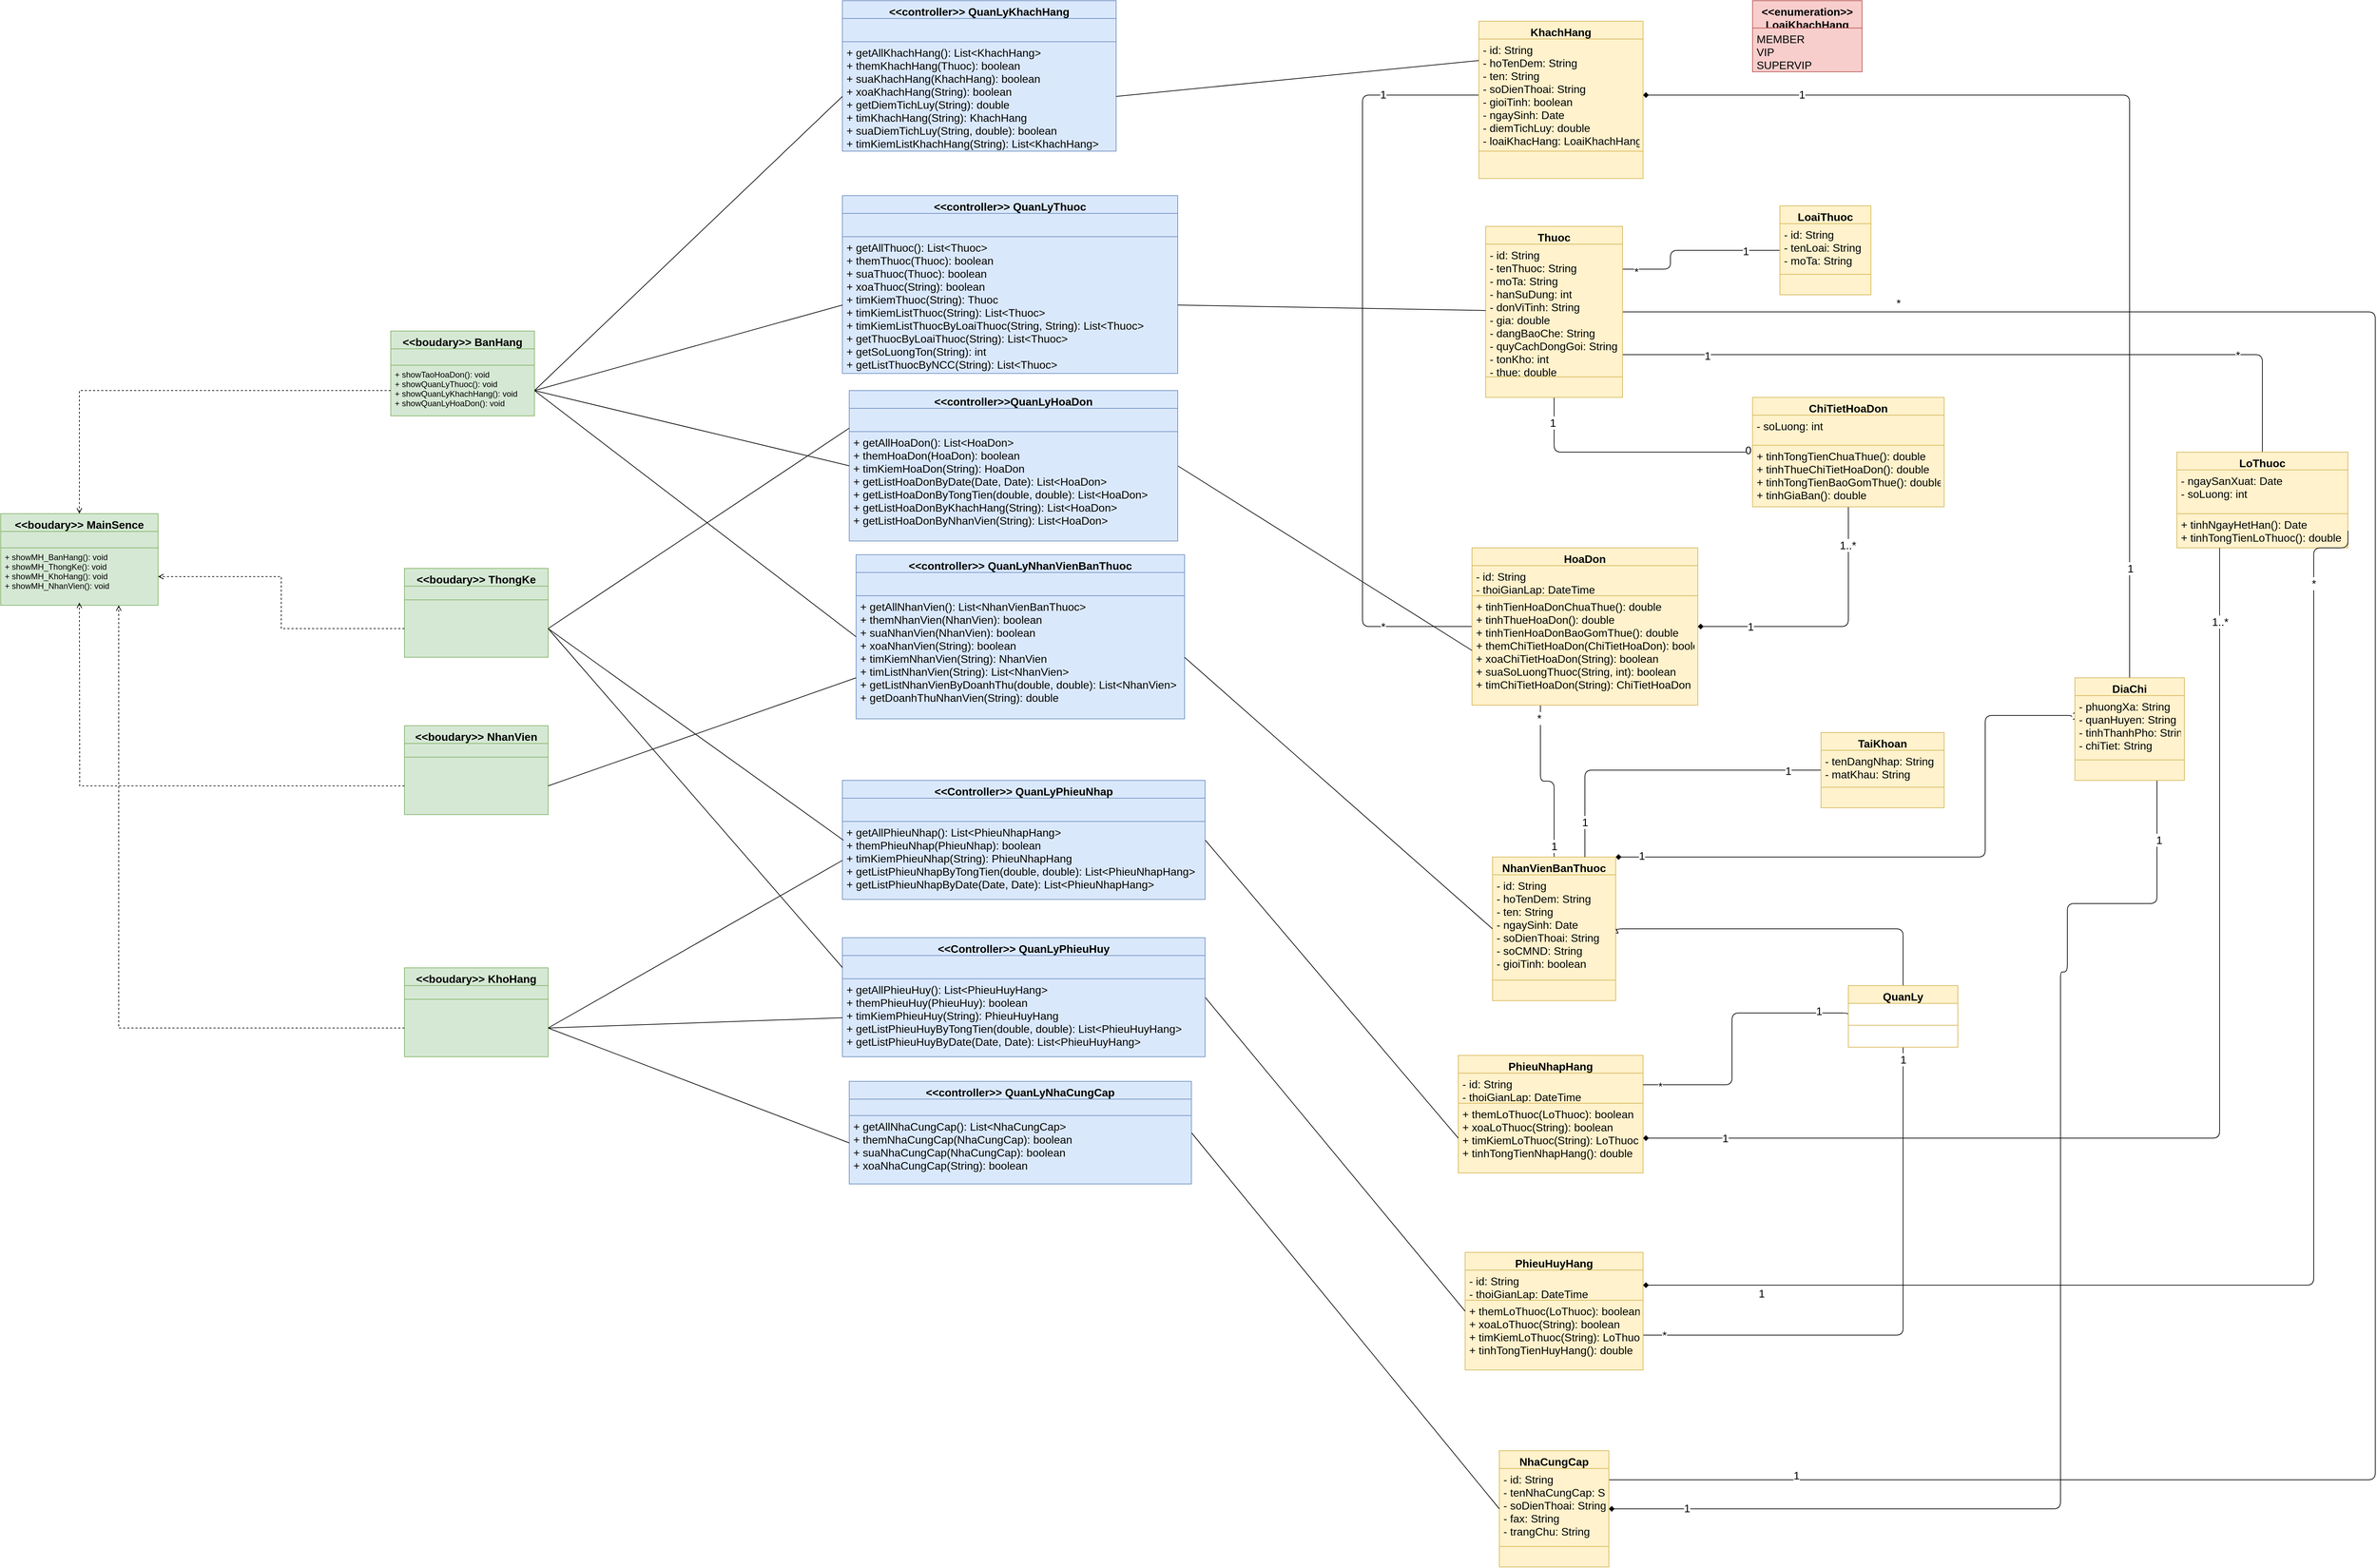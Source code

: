 <mxfile version="13.9.1" type="github">
  <diagram id="XHl6deZldhwPEHkXV4xW" name="Page-1">
    <mxGraphModel dx="7221" dy="2370" grid="1" gridSize="10" guides="1" tooltips="1" connect="1" arrows="1" fold="1" page="1" pageScale="1" pageWidth="827" pageHeight="1169" math="0" shadow="0">
      <root>
        <mxCell id="0" />
        <mxCell id="1" parent="0" />
        <mxCell id="72rOdH8bdGvCyoByHbND-1" style="edgeStyle=orthogonalEdgeStyle;rounded=1;orthogonalLoop=1;jettySize=auto;html=1;exitX=0;exitY=0.5;exitDx=0;exitDy=0;entryX=1;entryY=0.25;entryDx=0;entryDy=0;endArrow=none;endFill=0;fontSize=16;" parent="1" source="72rOdH8bdGvCyoByHbND-67" target="72rOdH8bdGvCyoByHbND-72" edge="1">
          <mxGeometry relative="1" as="geometry">
            <Array as="points">
              <mxPoint x="650" y="405" />
              <mxPoint x="650" y="433" />
            </Array>
          </mxGeometry>
        </mxCell>
        <mxCell id="72rOdH8bdGvCyoByHbND-2" value="*" style="edgeLabel;html=1;align=center;verticalAlign=middle;resizable=0;points=[];fontSize=16;" parent="72rOdH8bdGvCyoByHbND-1" vertex="1" connectable="0">
          <mxGeometry x="0.767" relative="1" as="geometry">
            <mxPoint x="-10" y="3" as="offset" />
          </mxGeometry>
        </mxCell>
        <mxCell id="72rOdH8bdGvCyoByHbND-3" value="1" style="edgeLabel;html=1;align=center;verticalAlign=middle;resizable=0;points=[];fontSize=16;" parent="72rOdH8bdGvCyoByHbND-1" vertex="1" connectable="0">
          <mxGeometry x="-0.678" y="1" relative="1" as="geometry">
            <mxPoint x="-9" as="offset" />
          </mxGeometry>
        </mxCell>
        <mxCell id="72rOdH8bdGvCyoByHbND-4" style="edgeStyle=orthogonalEdgeStyle;rounded=1;orthogonalLoop=1;jettySize=auto;html=1;entryX=1;entryY=0.5;entryDx=0;entryDy=0;endArrow=none;endFill=0;exitX=1;exitY=0.25;exitDx=0;exitDy=0;fontSize=16;" parent="1" source="72rOdH8bdGvCyoByHbND-78" target="72rOdH8bdGvCyoByHbND-72" edge="1">
          <mxGeometry relative="1" as="geometry">
            <mxPoint x="1500" y="1027" as="sourcePoint" />
            <Array as="points">
              <mxPoint x="1680" y="2202" />
              <mxPoint x="1680" y="495" />
            </Array>
          </mxGeometry>
        </mxCell>
        <mxCell id="72rOdH8bdGvCyoByHbND-5" value="*" style="edgeLabel;html=1;align=center;verticalAlign=middle;resizable=0;points=[];fontSize=16;" parent="72rOdH8bdGvCyoByHbND-4" vertex="1" connectable="0">
          <mxGeometry x="0.795" relative="1" as="geometry">
            <mxPoint y="-13.12" as="offset" />
          </mxGeometry>
        </mxCell>
        <mxCell id="72rOdH8bdGvCyoByHbND-6" value="1" style="edgeLabel;html=1;align=center;verticalAlign=middle;resizable=0;points=[];fontSize=16;" parent="72rOdH8bdGvCyoByHbND-4" vertex="1" connectable="0">
          <mxGeometry x="-0.862" relative="1" as="geometry">
            <mxPoint x="2.5" y="-7.15" as="offset" />
          </mxGeometry>
        </mxCell>
        <mxCell id="72rOdH8bdGvCyoByHbND-7" style="edgeStyle=orthogonalEdgeStyle;rounded=1;orthogonalLoop=1;jettySize=auto;html=1;exitX=0.5;exitY=0;exitDx=0;exitDy=0;endArrow=none;endFill=0;entryX=1;entryY=0.75;entryDx=0;entryDy=0;fontSize=16;" parent="1" source="72rOdH8bdGvCyoByHbND-35" target="72rOdH8bdGvCyoByHbND-72" edge="1">
          <mxGeometry relative="1" as="geometry">
            <mxPoint x="1490" y="1090" as="targetPoint" />
          </mxGeometry>
        </mxCell>
        <mxCell id="72rOdH8bdGvCyoByHbND-8" value="1" style="edgeLabel;html=1;align=center;verticalAlign=middle;resizable=0;points=[];fontSize=16;" parent="72rOdH8bdGvCyoByHbND-7" vertex="1" connectable="0">
          <mxGeometry x="0.771" y="1" relative="1" as="geometry">
            <mxPoint as="offset" />
          </mxGeometry>
        </mxCell>
        <mxCell id="72rOdH8bdGvCyoByHbND-9" value="*" style="edgeLabel;html=1;align=center;verticalAlign=middle;resizable=0;points=[];fontSize=16;" parent="72rOdH8bdGvCyoByHbND-7" vertex="1" connectable="0">
          <mxGeometry x="-0.669" relative="1" as="geometry">
            <mxPoint as="offset" />
          </mxGeometry>
        </mxCell>
        <mxCell id="72rOdH8bdGvCyoByHbND-10" style="edgeStyle=orthogonalEdgeStyle;rounded=1;orthogonalLoop=1;jettySize=auto;html=1;exitX=0.5;exitY=0;exitDx=0;exitDy=0;entryX=0.303;entryY=1;entryDx=0;entryDy=0;endArrow=none;endFill=0;fontSize=16;entryPerimeter=0;" parent="1" source="72rOdH8bdGvCyoByHbND-53" target="72rOdH8bdGvCyoByHbND-71" edge="1">
          <mxGeometry relative="1" as="geometry" />
        </mxCell>
        <mxCell id="72rOdH8bdGvCyoByHbND-11" value="1" style="edgeLabel;html=1;align=center;verticalAlign=middle;resizable=0;points=[];fontSize=16;" parent="72rOdH8bdGvCyoByHbND-10" vertex="1" connectable="0">
          <mxGeometry x="-0.869" relative="1" as="geometry">
            <mxPoint as="offset" />
          </mxGeometry>
        </mxCell>
        <mxCell id="72rOdH8bdGvCyoByHbND-12" value="*" style="edgeLabel;html=1;align=center;verticalAlign=middle;resizable=0;points=[];fontSize=16;" parent="72rOdH8bdGvCyoByHbND-10" vertex="1" connectable="0">
          <mxGeometry x="0.841" y="2" relative="1" as="geometry">
            <mxPoint as="offset" />
          </mxGeometry>
        </mxCell>
        <mxCell id="72rOdH8bdGvCyoByHbND-13" style="edgeStyle=orthogonalEdgeStyle;rounded=1;orthogonalLoop=1;jettySize=auto;html=1;exitX=1;exitY=0;exitDx=0;exitDy=0;entryX=0;entryY=0.5;entryDx=0;entryDy=0;endArrow=none;endFill=0;startArrow=diamond;startFill=1;fontSize=16;" parent="1" source="72rOdH8bdGvCyoByHbND-53" target="72rOdH8bdGvCyoByHbND-81" edge="1">
          <mxGeometry relative="1" as="geometry">
            <Array as="points">
              <mxPoint x="1110" y="1292" />
              <mxPoint x="1110" y="1085" />
            </Array>
          </mxGeometry>
        </mxCell>
        <mxCell id="72rOdH8bdGvCyoByHbND-14" value="1" style="edgeLabel;html=1;align=center;verticalAlign=middle;resizable=0;points=[];fontSize=16;" parent="72rOdH8bdGvCyoByHbND-13" vertex="1" connectable="0">
          <mxGeometry x="-0.917" y="2" relative="1" as="geometry">
            <mxPoint as="offset" />
          </mxGeometry>
        </mxCell>
        <mxCell id="72rOdH8bdGvCyoByHbND-15" value="1" style="edgeLabel;html=1;align=center;verticalAlign=middle;resizable=0;points=[];fontSize=16;" parent="72rOdH8bdGvCyoByHbND-13" vertex="1" connectable="0">
          <mxGeometry x="0.954" relative="1" as="geometry">
            <mxPoint as="offset" />
          </mxGeometry>
        </mxCell>
        <mxCell id="72rOdH8bdGvCyoByHbND-16" style="edgeStyle=orthogonalEdgeStyle;rounded=1;orthogonalLoop=1;jettySize=auto;html=1;exitX=1;exitY=0.5;exitDx=0;exitDy=0;entryX=0.5;entryY=0;entryDx=0;entryDy=0;startArrow=block;startFill=0;endArrow=none;endFill=0;fontSize=16;" parent="1" source="72rOdH8bdGvCyoByHbND-54" target="72rOdH8bdGvCyoByHbND-65" edge="1">
          <mxGeometry relative="1" as="geometry">
            <Array as="points">
              <mxPoint x="570" y="1397" />
              <mxPoint x="990" y="1397" />
            </Array>
          </mxGeometry>
        </mxCell>
        <mxCell id="72rOdH8bdGvCyoByHbND-17" style="edgeStyle=orthogonalEdgeStyle;rounded=1;orthogonalLoop=1;jettySize=auto;html=1;exitX=0;exitY=0.5;exitDx=0;exitDy=0;endArrow=none;endFill=0;fontSize=16;" parent="1" source="72rOdH8bdGvCyoByHbND-33" target="72rOdH8bdGvCyoByHbND-69" edge="1">
          <mxGeometry relative="1" as="geometry">
            <Array as="points">
              <mxPoint x="200" y="178" />
              <mxPoint x="200" y="955" />
            </Array>
          </mxGeometry>
        </mxCell>
        <mxCell id="72rOdH8bdGvCyoByHbND-18" value="1" style="edgeLabel;html=1;align=center;verticalAlign=middle;resizable=0;points=[];fontSize=16;" parent="72rOdH8bdGvCyoByHbND-17" vertex="1" connectable="0">
          <mxGeometry x="-0.747" y="-1" relative="1" as="geometry">
            <mxPoint as="offset" />
          </mxGeometry>
        </mxCell>
        <mxCell id="72rOdH8bdGvCyoByHbND-19" value="*" style="edgeLabel;html=1;align=center;verticalAlign=middle;resizable=0;points=[];fontSize=16;" parent="72rOdH8bdGvCyoByHbND-17" vertex="1" connectable="0">
          <mxGeometry x="0.765" relative="1" as="geometry">
            <mxPoint as="offset" />
          </mxGeometry>
        </mxCell>
        <mxCell id="72rOdH8bdGvCyoByHbND-20" style="edgeStyle=orthogonalEdgeStyle;rounded=1;orthogonalLoop=1;jettySize=auto;html=1;exitX=0.5;exitY=0;exitDx=0;exitDy=0;entryX=1;entryY=0.5;entryDx=0;entryDy=0;endArrow=diamond;endFill=1;startArrow=none;startFill=0;fontSize=16;" parent="1" source="72rOdH8bdGvCyoByHbND-81" target="72rOdH8bdGvCyoByHbND-33" edge="1">
          <mxGeometry relative="1" as="geometry">
            <Array as="points">
              <mxPoint x="1321" y="178" />
            </Array>
          </mxGeometry>
        </mxCell>
        <mxCell id="72rOdH8bdGvCyoByHbND-21" value="1" style="edgeLabel;html=1;align=center;verticalAlign=middle;resizable=0;points=[];fontSize=16;" parent="72rOdH8bdGvCyoByHbND-20" vertex="1" connectable="0">
          <mxGeometry x="0.703" y="-1" relative="1" as="geometry">
            <mxPoint as="offset" />
          </mxGeometry>
        </mxCell>
        <mxCell id="72rOdH8bdGvCyoByHbND-22" value="1" style="edgeLabel;html=1;align=center;verticalAlign=middle;resizable=0;points=[];fontSize=16;" parent="72rOdH8bdGvCyoByHbND-20" vertex="1" connectable="0">
          <mxGeometry x="-0.795" y="-1" relative="1" as="geometry">
            <mxPoint as="offset" />
          </mxGeometry>
        </mxCell>
        <mxCell id="72rOdH8bdGvCyoByHbND-23" style="edgeStyle=orthogonalEdgeStyle;rounded=1;orthogonalLoop=1;jettySize=auto;html=1;exitX=0.5;exitY=1;exitDx=0;exitDy=0;endArrow=diamond;endFill=1;fontSize=16;entryX=1;entryY=0.5;entryDx=0;entryDy=0;" parent="1" source="72rOdH8bdGvCyoByHbND-75" target="72rOdH8bdGvCyoByHbND-69" edge="1">
          <mxGeometry relative="1" as="geometry">
            <Array as="points">
              <mxPoint x="910" y="955" />
            </Array>
          </mxGeometry>
        </mxCell>
        <mxCell id="72rOdH8bdGvCyoByHbND-24" value="1" style="edgeLabel;html=1;align=center;verticalAlign=middle;resizable=0;points=[];fontSize=16;" parent="72rOdH8bdGvCyoByHbND-23" vertex="1" connectable="0">
          <mxGeometry x="0.61" relative="1" as="geometry">
            <mxPoint as="offset" />
          </mxGeometry>
        </mxCell>
        <mxCell id="72rOdH8bdGvCyoByHbND-25" value="1..*" style="edgeLabel;html=1;align=center;verticalAlign=middle;resizable=0;points=[];fontSize=16;" parent="72rOdH8bdGvCyoByHbND-23" vertex="1" connectable="0">
          <mxGeometry x="-0.718" y="-1" relative="1" as="geometry">
            <mxPoint as="offset" />
          </mxGeometry>
        </mxCell>
        <mxCell id="72rOdH8bdGvCyoByHbND-26" style="edgeStyle=orthogonalEdgeStyle;rounded=1;orthogonalLoop=1;jettySize=auto;html=1;exitX=0;exitY=0.25;exitDx=0;exitDy=0;entryX=0.5;entryY=1;entryDx=0;entryDy=0;endArrow=none;endFill=0;fontSize=16;" parent="1" source="72rOdH8bdGvCyoByHbND-75" target="72rOdH8bdGvCyoByHbND-74" edge="1">
          <mxGeometry relative="1" as="geometry">
            <Array as="points">
              <mxPoint x="480" y="700" />
            </Array>
          </mxGeometry>
        </mxCell>
        <mxCell id="72rOdH8bdGvCyoByHbND-27" value="0..*" style="edgeLabel;html=1;align=center;verticalAlign=middle;resizable=0;points=[];fontSize=16;" parent="72rOdH8bdGvCyoByHbND-26" vertex="1" connectable="0">
          <mxGeometry x="-0.821" y="1" relative="1" as="geometry">
            <mxPoint as="offset" />
          </mxGeometry>
        </mxCell>
        <mxCell id="72rOdH8bdGvCyoByHbND-28" value="1" style="edgeLabel;html=1;align=center;verticalAlign=middle;resizable=0;points=[];fontSize=16;" parent="72rOdH8bdGvCyoByHbND-26" vertex="1" connectable="0">
          <mxGeometry x="0.821" y="2" relative="1" as="geometry">
            <mxPoint as="offset" />
          </mxGeometry>
        </mxCell>
        <mxCell id="72rOdH8bdGvCyoByHbND-29" style="edgeStyle=orthogonalEdgeStyle;rounded=1;orthogonalLoop=1;jettySize=auto;html=1;exitX=0.75;exitY=1;exitDx=0;exitDy=0;entryX=1;entryY=0.5;entryDx=0;entryDy=0;endArrow=diamond;endFill=1;startArrow=none;startFill=0;fontSize=16;" parent="1" source="72rOdH8bdGvCyoByHbND-83" target="72rOdH8bdGvCyoByHbND-78" edge="1">
          <mxGeometry relative="1" as="geometry">
            <Array as="points">
              <mxPoint x="1361" y="1360" />
              <mxPoint x="1230" y="1360" />
              <mxPoint x="1230" y="1460" />
              <mxPoint x="1220" y="1460" />
              <mxPoint x="1220" y="2245" />
            </Array>
          </mxGeometry>
        </mxCell>
        <mxCell id="72rOdH8bdGvCyoByHbND-30" value="1" style="edgeLabel;html=1;align=center;verticalAlign=middle;resizable=0;points=[];fontSize=16;" parent="72rOdH8bdGvCyoByHbND-29" vertex="1" connectable="0">
          <mxGeometry x="-0.907" y="3" relative="1" as="geometry">
            <mxPoint as="offset" />
          </mxGeometry>
        </mxCell>
        <mxCell id="72rOdH8bdGvCyoByHbND-31" value="1" style="edgeLabel;html=1;align=center;verticalAlign=middle;resizable=0;points=[];fontSize=16;" parent="72rOdH8bdGvCyoByHbND-29" vertex="1" connectable="0">
          <mxGeometry x="0.878" y="-1" relative="1" as="geometry">
            <mxPoint as="offset" />
          </mxGeometry>
        </mxCell>
        <mxCell id="72rOdH8bdGvCyoByHbND-32" value="KhachHang" style="swimlane;fontStyle=1;align=center;verticalAlign=top;childLayout=stackLayout;horizontal=1;startSize=26;horizontalStack=0;resizeParent=1;resizeParentMax=0;resizeLast=0;collapsible=1;marginBottom=0;fillColor=#fff2cc;strokeColor=#d6b656;fontSize=16;" parent="1" vertex="1">
          <mxGeometry x="370" y="70" width="240" height="230" as="geometry" />
        </mxCell>
        <mxCell id="72rOdH8bdGvCyoByHbND-33" value="- id: String&#xa;- hoTenDem: String&#xa;- ten: String&#xa;- soDienThoai: String&#xa;- gioiTinh: boolean&#xa;- ngaySinh: Date&#xa;- diemTichLuy: double&#xa;- loaiKhacHang: LoaiKhachHang" style="text;strokeColor=#d6b656;fillColor=#fff2cc;align=left;verticalAlign=top;spacingLeft=4;spacingRight=4;overflow=hidden;rotatable=0;points=[[0,0.5],[1,0.5]];portConstraint=eastwest;fontSize=16;" parent="72rOdH8bdGvCyoByHbND-32" vertex="1">
          <mxGeometry y="26" width="240" height="164" as="geometry" />
        </mxCell>
        <mxCell id="72rOdH8bdGvCyoByHbND-34" value="" style="rounded=0;whiteSpace=wrap;html=1;fillColor=#fff2cc;strokeColor=#d6b656;fontSize=16;" parent="72rOdH8bdGvCyoByHbND-32" vertex="1">
          <mxGeometry y="190" width="240" height="40" as="geometry" />
        </mxCell>
        <mxCell id="72rOdH8bdGvCyoByHbND-35" value="LoThuoc" style="swimlane;fontStyle=1;align=center;verticalAlign=top;childLayout=stackLayout;horizontal=1;startSize=26;horizontalStack=0;resizeParent=1;resizeParentMax=0;resizeLast=0;collapsible=1;marginBottom=0;fillColor=#fff2cc;strokeColor=#d6b656;fontSize=16;" parent="1" vertex="1">
          <mxGeometry x="1390" y="700" width="250" height="140" as="geometry" />
        </mxCell>
        <mxCell id="72rOdH8bdGvCyoByHbND-36" value="- ngaySanXuat: Date&#xa;- soLuong: int" style="text;strokeColor=#d6b656;fillColor=#fff2cc;align=left;verticalAlign=top;spacingLeft=4;spacingRight=4;overflow=hidden;rotatable=0;points=[[0,0.5],[1,0.5]];portConstraint=eastwest;fontSize=16;" parent="72rOdH8bdGvCyoByHbND-35" vertex="1">
          <mxGeometry y="26" width="250" height="64" as="geometry" />
        </mxCell>
        <mxCell id="72rOdH8bdGvCyoByHbND-37" value="+ tinhNgayHetHan(): Date&#xa;+ tinhTongTienLoThuoc(): double" style="text;strokeColor=#d6b656;fillColor=#fff2cc;align=left;verticalAlign=top;spacingLeft=4;spacingRight=4;overflow=hidden;rotatable=0;points=[[0,0.5],[1,0.5]];portConstraint=eastwest;fontSize=16;" parent="72rOdH8bdGvCyoByHbND-35" vertex="1">
          <mxGeometry y="90" width="250" height="50" as="geometry" />
        </mxCell>
        <mxCell id="72rOdH8bdGvCyoByHbND-38" style="edgeStyle=orthogonalEdgeStyle;rounded=1;orthogonalLoop=1;jettySize=auto;html=1;exitX=1;exitY=0.5;exitDx=0;exitDy=0;entryX=0.25;entryY=1;entryDx=0;entryDy=0;startArrow=diamond;startFill=1;endArrow=none;endFill=0;fontSize=16;" parent="1" source="72rOdH8bdGvCyoByHbND-43" target="72rOdH8bdGvCyoByHbND-35" edge="1">
          <mxGeometry relative="1" as="geometry">
            <Array as="points">
              <mxPoint x="1453" y="1703" />
            </Array>
          </mxGeometry>
        </mxCell>
        <mxCell id="72rOdH8bdGvCyoByHbND-39" value="1" style="edgeLabel;html=1;align=center;verticalAlign=middle;resizable=0;points=[];fontSize=16;" parent="72rOdH8bdGvCyoByHbND-38" vertex="1" connectable="0">
          <mxGeometry x="-0.86" relative="1" as="geometry">
            <mxPoint as="offset" />
          </mxGeometry>
        </mxCell>
        <mxCell id="72rOdH8bdGvCyoByHbND-40" value="1..*" style="edgeLabel;html=1;align=center;verticalAlign=middle;resizable=0;points=[];fontSize=16;" parent="72rOdH8bdGvCyoByHbND-38" vertex="1" connectable="0">
          <mxGeometry x="0.874" relative="1" as="geometry">
            <mxPoint as="offset" />
          </mxGeometry>
        </mxCell>
        <mxCell id="72rOdH8bdGvCyoByHbND-41" value="PhieuNhapHang" style="swimlane;fontStyle=1;align=center;verticalAlign=top;childLayout=stackLayout;horizontal=1;startSize=26;horizontalStack=0;resizeParent=1;resizeParentMax=0;resizeLast=0;collapsible=1;marginBottom=0;fillColor=#fff2cc;strokeColor=#d6b656;fontSize=16;" parent="1" vertex="1">
          <mxGeometry x="340" y="1582" width="270" height="172" as="geometry" />
        </mxCell>
        <mxCell id="72rOdH8bdGvCyoByHbND-42" value="- id: String&#xa;- thoiGianLap: DateTime " style="text;strokeColor=#d6b656;fillColor=#fff2cc;align=left;verticalAlign=top;spacingLeft=4;spacingRight=4;overflow=hidden;rotatable=0;points=[[0,0.5],[1,0.5]];portConstraint=eastwest;fontSize=16;" parent="72rOdH8bdGvCyoByHbND-41" vertex="1">
          <mxGeometry y="26" width="270" height="44" as="geometry" />
        </mxCell>
        <mxCell id="72rOdH8bdGvCyoByHbND-43" value="+ themLoThuoc(LoThuoc): boolean&#xa;+ xoaLoThuoc(String): boolean&#xa;+ timKiemLoThuoc(String): LoThuoc&#xa;+ tinhTongTienNhapHang(): double" style="text;strokeColor=#d6b656;fillColor=#fff2cc;align=left;verticalAlign=top;spacingLeft=4;spacingRight=4;overflow=hidden;rotatable=0;points=[[0,0.5],[1,0.5]];portConstraint=eastwest;fontSize=16;" parent="72rOdH8bdGvCyoByHbND-41" vertex="1">
          <mxGeometry y="70" width="270" height="102" as="geometry" />
        </mxCell>
        <mxCell id="72rOdH8bdGvCyoByHbND-44" style="edgeStyle=orthogonalEdgeStyle;rounded=1;orthogonalLoop=1;jettySize=auto;html=1;exitX=1;exitY=0.25;exitDx=0;exitDy=0;entryX=0;entryY=0.5;entryDx=0;entryDy=0;startArrow=none;startFill=0;endArrow=none;endFill=0;fontSize=16;" parent="1" source="72rOdH8bdGvCyoByHbND-41" target="72rOdH8bdGvCyoByHbND-65" edge="1">
          <mxGeometry relative="1" as="geometry">
            <Array as="points">
              <mxPoint x="740" y="1625" />
              <mxPoint x="740" y="1520" />
              <mxPoint x="910" y="1520" />
            </Array>
          </mxGeometry>
        </mxCell>
        <mxCell id="72rOdH8bdGvCyoByHbND-45" value="1" style="edgeLabel;html=1;align=center;verticalAlign=middle;resizable=0;points=[];fontSize=16;" parent="72rOdH8bdGvCyoByHbND-44" vertex="1" connectable="0">
          <mxGeometry x="0.766" y="3" relative="1" as="geometry">
            <mxPoint as="offset" />
          </mxGeometry>
        </mxCell>
        <mxCell id="72rOdH8bdGvCyoByHbND-46" value="*" style="edgeLabel;html=1;align=center;verticalAlign=middle;resizable=0;points=[];fontSize=16;" parent="72rOdH8bdGvCyoByHbND-44" vertex="1" connectable="0">
          <mxGeometry x="-0.881" y="-2" relative="1" as="geometry">
            <mxPoint as="offset" />
          </mxGeometry>
        </mxCell>
        <mxCell id="72rOdH8bdGvCyoByHbND-47" style="edgeStyle=orthogonalEdgeStyle;rounded=1;orthogonalLoop=1;jettySize=auto;html=1;exitX=1;exitY=0.5;exitDx=0;exitDy=0;entryX=1;entryY=0.5;entryDx=0;entryDy=0;startArrow=diamond;startFill=1;endArrow=none;endFill=0;fontSize=16;" parent="1" source="72rOdH8bdGvCyoByHbND-57" target="72rOdH8bdGvCyoByHbND-37" edge="1">
          <mxGeometry relative="1" as="geometry">
            <Array as="points">
              <mxPoint x="1590" y="1918" />
              <mxPoint x="1590" y="840" />
              <mxPoint x="1640" y="840" />
            </Array>
          </mxGeometry>
        </mxCell>
        <mxCell id="72rOdH8bdGvCyoByHbND-48" value="1" style="edgeLabel;html=1;align=center;verticalAlign=middle;resizable=0;points=[];fontSize=16;" parent="72rOdH8bdGvCyoByHbND-47" vertex="1" connectable="0">
          <mxGeometry x="-0.838" y="-12" relative="1" as="geometry">
            <mxPoint as="offset" />
          </mxGeometry>
        </mxCell>
        <mxCell id="72rOdH8bdGvCyoByHbND-49" value="*" style="edgeLabel;html=1;align=center;verticalAlign=middle;resizable=0;points=[];fontSize=16;" parent="72rOdH8bdGvCyoByHbND-47" vertex="1" connectable="0">
          <mxGeometry x="0.881" relative="1" as="geometry">
            <mxPoint as="offset" />
          </mxGeometry>
        </mxCell>
        <mxCell id="72rOdH8bdGvCyoByHbND-50" style="edgeStyle=orthogonalEdgeStyle;rounded=1;orthogonalLoop=1;jettySize=auto;html=1;exitX=1;exitY=0.5;exitDx=0;exitDy=0;entryX=0.5;entryY=1;entryDx=0;entryDy=0;startArrow=none;startFill=0;endArrow=none;endFill=0;fontSize=16;" parent="1" source="72rOdH8bdGvCyoByHbND-58" target="72rOdH8bdGvCyoByHbND-65" edge="1">
          <mxGeometry relative="1" as="geometry">
            <Array as="points">
              <mxPoint x="990" y="1991" />
            </Array>
          </mxGeometry>
        </mxCell>
        <mxCell id="72rOdH8bdGvCyoByHbND-51" value="*" style="edgeLabel;html=1;align=center;verticalAlign=middle;resizable=0;points=[];fontSize=16;" parent="72rOdH8bdGvCyoByHbND-50" vertex="1" connectable="0">
          <mxGeometry x="-0.924" relative="1" as="geometry">
            <mxPoint as="offset" />
          </mxGeometry>
        </mxCell>
        <mxCell id="72rOdH8bdGvCyoByHbND-52" value="1" style="edgeLabel;html=1;align=center;verticalAlign=middle;resizable=0;points=[];fontSize=16;" parent="72rOdH8bdGvCyoByHbND-50" vertex="1" connectable="0">
          <mxGeometry x="0.956" relative="1" as="geometry">
            <mxPoint as="offset" />
          </mxGeometry>
        </mxCell>
        <mxCell id="72rOdH8bdGvCyoByHbND-53" value="NhanVienBanThuoc" style="swimlane;fontStyle=1;align=center;verticalAlign=top;childLayout=stackLayout;horizontal=1;startSize=26;horizontalStack=0;resizeParent=1;resizeParentMax=0;resizeLast=0;collapsible=1;marginBottom=0;fillColor=#fff2cc;strokeColor=#d6b656;fontSize=16;" parent="1" vertex="1">
          <mxGeometry x="390" y="1292" width="180" height="210" as="geometry" />
        </mxCell>
        <mxCell id="72rOdH8bdGvCyoByHbND-54" value="- id: String&#xa;- hoTenDem: String&#xa;- ten: String&#xa;- ngaySinh: Date&#xa;- soDienThoai: String&#xa;- soCMND: String&#xa;- gioiTinh: boolean" style="text;strokeColor=#d6b656;fillColor=#fff2cc;align=left;verticalAlign=top;spacingLeft=4;spacingRight=4;overflow=hidden;rotatable=0;points=[[0,0.5],[1,0.5]];portConstraint=eastwest;fontSize=16;" parent="72rOdH8bdGvCyoByHbND-53" vertex="1">
          <mxGeometry y="26" width="180" height="154" as="geometry" />
        </mxCell>
        <mxCell id="72rOdH8bdGvCyoByHbND-55" value="" style="rounded=0;whiteSpace=wrap;html=1;fillColor=#fff2cc;strokeColor=#d6b656;fontSize=16;" parent="72rOdH8bdGvCyoByHbND-53" vertex="1">
          <mxGeometry y="180" width="180" height="30" as="geometry" />
        </mxCell>
        <mxCell id="72rOdH8bdGvCyoByHbND-56" value="PhieuHuyHang" style="swimlane;fontStyle=1;align=center;verticalAlign=top;childLayout=stackLayout;horizontal=1;startSize=26;horizontalStack=0;resizeParent=1;resizeParentMax=0;resizeLast=0;collapsible=1;marginBottom=0;fillColor=#fff2cc;strokeColor=#d6b656;fontSize=16;" parent="1" vertex="1">
          <mxGeometry x="350" y="1870" width="260" height="172" as="geometry" />
        </mxCell>
        <mxCell id="72rOdH8bdGvCyoByHbND-57" value="- id: String&#xa;- thoiGianLap: DateTime " style="text;strokeColor=#d6b656;fillColor=#fff2cc;align=left;verticalAlign=top;spacingLeft=4;spacingRight=4;overflow=hidden;rotatable=0;points=[[0,0.5],[1,0.5]];portConstraint=eastwest;fontSize=16;" parent="72rOdH8bdGvCyoByHbND-56" vertex="1">
          <mxGeometry y="26" width="260" height="44" as="geometry" />
        </mxCell>
        <mxCell id="72rOdH8bdGvCyoByHbND-58" value="+ themLoThuoc(LoThuoc): boolean&#xa;+ xoaLoThuoc(String): boolean&#xa;+ timKiemLoThuoc(String): LoThuoc&#xa;+ tinhTongTienHuyHang(): double" style="text;strokeColor=#d6b656;fillColor=#fff2cc;align=left;verticalAlign=top;spacingLeft=4;spacingRight=4;overflow=hidden;rotatable=0;points=[[0,0.5],[1,0.5]];portConstraint=eastwest;fontSize=16;" parent="72rOdH8bdGvCyoByHbND-56" vertex="1">
          <mxGeometry y="70" width="260" height="102" as="geometry" />
        </mxCell>
        <mxCell id="72rOdH8bdGvCyoByHbND-59" style="edgeStyle=orthogonalEdgeStyle;rounded=1;orthogonalLoop=1;jettySize=auto;html=1;exitX=0;exitY=0.5;exitDx=0;exitDy=0;entryX=0.75;entryY=0;entryDx=0;entryDy=0;endArrow=none;endFill=0;fontSize=16;" parent="1" source="72rOdH8bdGvCyoByHbND-62" target="72rOdH8bdGvCyoByHbND-53" edge="1">
          <mxGeometry relative="1" as="geometry">
            <Array as="points">
              <mxPoint x="525" y="1165" />
            </Array>
          </mxGeometry>
        </mxCell>
        <mxCell id="72rOdH8bdGvCyoByHbND-60" value="1" style="edgeLabel;html=1;align=center;verticalAlign=middle;resizable=0;points=[];fontSize=16;" parent="72rOdH8bdGvCyoByHbND-59" vertex="1" connectable="0">
          <mxGeometry x="-0.797" y="1" relative="1" as="geometry">
            <mxPoint as="offset" />
          </mxGeometry>
        </mxCell>
        <mxCell id="72rOdH8bdGvCyoByHbND-61" value="1" style="edgeLabel;html=1;align=center;verticalAlign=middle;resizable=0;points=[];fontSize=16;" parent="72rOdH8bdGvCyoByHbND-59" vertex="1" connectable="0">
          <mxGeometry x="0.782" relative="1" as="geometry">
            <mxPoint as="offset" />
          </mxGeometry>
        </mxCell>
        <mxCell id="72rOdH8bdGvCyoByHbND-62" value="TaiKhoan" style="swimlane;fontStyle=1;align=center;verticalAlign=top;childLayout=stackLayout;horizontal=1;startSize=26;horizontalStack=0;resizeParent=1;resizeParentMax=0;resizeLast=0;collapsible=1;marginBottom=0;fillColor=#fff2cc;strokeColor=#d6b656;fontSize=16;" parent="1" vertex="1">
          <mxGeometry x="870" y="1110" width="180" height="110" as="geometry" />
        </mxCell>
        <mxCell id="72rOdH8bdGvCyoByHbND-63" value="- tenDangNhap: String&#xa;- matKhau: String" style="text;strokeColor=#d6b656;fillColor=#fff2cc;align=left;verticalAlign=top;spacingLeft=4;spacingRight=4;overflow=hidden;rotatable=0;points=[[0,0.5],[1,0.5]];portConstraint=eastwest;fontSize=16;" parent="72rOdH8bdGvCyoByHbND-62" vertex="1">
          <mxGeometry y="26" width="180" height="54" as="geometry" />
        </mxCell>
        <mxCell id="72rOdH8bdGvCyoByHbND-64" value="" style="rounded=0;whiteSpace=wrap;html=1;fillColor=#fff2cc;strokeColor=#d6b656;fontSize=16;" parent="72rOdH8bdGvCyoByHbND-62" vertex="1">
          <mxGeometry y="80" width="180" height="30" as="geometry" />
        </mxCell>
        <mxCell id="72rOdH8bdGvCyoByHbND-65" value="QuanLy" style="swimlane;fontStyle=1;align=center;verticalAlign=top;childLayout=stackLayout;horizontal=1;startSize=26;horizontalStack=0;resizeParent=1;resizeParentMax=0;resizeLast=0;collapsible=1;marginBottom=0;fillColor=#fff2cc;strokeColor=#d6b656;fontSize=16;" parent="1" vertex="1">
          <mxGeometry x="910" y="1480" width="160" height="90" as="geometry" />
        </mxCell>
        <mxCell id="72rOdH8bdGvCyoByHbND-66" value="" style="line;strokeWidth=1;fillColor=#fff2cc;align=left;verticalAlign=middle;spacingTop=-1;spacingLeft=3;spacingRight=3;rotatable=0;labelPosition=right;points=[];portConstraint=eastwest;strokeColor=#d6b656;fontSize=16;" parent="72rOdH8bdGvCyoByHbND-65" vertex="1">
          <mxGeometry y="26" width="160" height="64" as="geometry" />
        </mxCell>
        <mxCell id="72rOdH8bdGvCyoByHbND-67" value="LoaiThuoc" style="swimlane;fontStyle=1;align=center;verticalAlign=top;childLayout=stackLayout;horizontal=1;startSize=26;horizontalStack=0;resizeParent=1;resizeParentMax=0;resizeLast=0;collapsible=1;marginBottom=0;fillColor=#fff2cc;strokeColor=#d6b656;fontSize=16;" parent="1" vertex="1">
          <mxGeometry x="810" y="340" width="133" height="130" as="geometry" />
        </mxCell>
        <mxCell id="72rOdH8bdGvCyoByHbND-68" value="- id: String&#xa;- tenLoai: String&#xa;- moTa: String" style="text;strokeColor=#d6b656;fillColor=#fff2cc;align=left;verticalAlign=top;spacingLeft=4;spacingRight=4;overflow=hidden;rotatable=0;points=[[0,0.5],[1,0.5]];portConstraint=eastwest;fontSize=16;" parent="72rOdH8bdGvCyoByHbND-67" vertex="1">
          <mxGeometry y="26" width="133" height="74" as="geometry" />
        </mxCell>
        <mxCell id="72rOdH8bdGvCyoByHbND-106" value="" style="rounded=0;whiteSpace=wrap;html=1;fillColor=#fff2cc;strokeColor=#d6b656;fontSize=16;" parent="72rOdH8bdGvCyoByHbND-67" vertex="1">
          <mxGeometry y="100" width="133" height="30" as="geometry" />
        </mxCell>
        <mxCell id="72rOdH8bdGvCyoByHbND-69" value="HoaDon" style="swimlane;fontStyle=1;align=center;verticalAlign=top;childLayout=stackLayout;horizontal=1;startSize=26;horizontalStack=0;resizeParent=1;resizeParentMax=0;resizeLast=0;collapsible=1;marginBottom=0;fillColor=#fff2cc;strokeColor=#d6b656;fontSize=16;" parent="1" vertex="1">
          <mxGeometry x="360" y="840" width="330" height="230" as="geometry" />
        </mxCell>
        <mxCell id="72rOdH8bdGvCyoByHbND-70" value="- id: String&#xa;- thoiGianLap: DateTime" style="text;strokeColor=#d6b656;fillColor=#fff2cc;align=left;verticalAlign=top;spacingLeft=4;spacingRight=4;overflow=hidden;rotatable=0;points=[[0,0.5],[1,0.5]];portConstraint=eastwest;fontSize=16;" parent="72rOdH8bdGvCyoByHbND-69" vertex="1">
          <mxGeometry y="26" width="330" height="44" as="geometry" />
        </mxCell>
        <mxCell id="72rOdH8bdGvCyoByHbND-71" value="+ tinhTienHoaDonChuaThue(): double&#xa;+ tinhThueHoaDon(): double&#xa;+ tinhTienHoaDonBaoGomThue(): double&#xa;+ themChiTietHoaDon(ChiTietHoaDon): boolean&#xa;+ xoaChiTietHoaDon(String): boolean&#xa;+ suaSoLuongThuoc(String, int): boolean&#xa;+ timChiTietHoaDon(String): ChiTietHoaDon" style="text;strokeColor=#d6b656;fillColor=#fff2cc;align=left;verticalAlign=top;spacingLeft=4;spacingRight=4;overflow=hidden;rotatable=0;points=[[0,0.5],[1,0.5]];portConstraint=eastwest;fontSize=16;" parent="72rOdH8bdGvCyoByHbND-69" vertex="1">
          <mxGeometry y="70" width="330" height="160" as="geometry" />
        </mxCell>
        <mxCell id="72rOdH8bdGvCyoByHbND-72" value="Thuoc" style="swimlane;fontStyle=1;align=center;verticalAlign=top;childLayout=stackLayout;horizontal=1;startSize=26;horizontalStack=0;resizeParent=1;resizeParentMax=0;resizeLast=0;collapsible=1;marginBottom=0;fillColor=#fff2cc;strokeColor=#d6b656;fontSize=16;" parent="1" vertex="1">
          <mxGeometry x="380" y="370" width="200" height="250" as="geometry" />
        </mxCell>
        <mxCell id="72rOdH8bdGvCyoByHbND-73" value="- id: String&#xa;- tenThuoc: String&#xa;- moTa: String&#xa;- hanSuDung: int&#xa;- donViTinh: String&#xa;- gia: double&#xa;- dangBaoChe: String&#xa;- quyCachDongGoi: String&#xa;- tonKho: int&#xa;- thue: double" style="text;strokeColor=#d6b656;fillColor=#fff2cc;align=left;verticalAlign=top;spacingLeft=4;spacingRight=4;overflow=hidden;rotatable=0;points=[[0,0.5],[1,0.5]];portConstraint=eastwest;fontSize=16;" parent="72rOdH8bdGvCyoByHbND-72" vertex="1">
          <mxGeometry y="26" width="200" height="194" as="geometry" />
        </mxCell>
        <mxCell id="72rOdH8bdGvCyoByHbND-74" value="" style="rounded=0;whiteSpace=wrap;html=1;fillColor=#fff2cc;strokeColor=#d6b656;fontSize=16;" parent="72rOdH8bdGvCyoByHbND-72" vertex="1">
          <mxGeometry y="220" width="200" height="30" as="geometry" />
        </mxCell>
        <mxCell id="72rOdH8bdGvCyoByHbND-75" value="ChiTietHoaDon" style="swimlane;fontStyle=1;align=center;verticalAlign=top;childLayout=stackLayout;horizontal=1;startSize=26;horizontalStack=0;resizeParent=1;resizeParentMax=0;resizeLast=0;collapsible=1;marginBottom=0;fillColor=#fff2cc;strokeColor=#d6b656;fontSize=16;" parent="1" vertex="1">
          <mxGeometry x="770" y="620" width="280" height="160" as="geometry" />
        </mxCell>
        <mxCell id="72rOdH8bdGvCyoByHbND-76" value="- soLuong: int" style="text;strokeColor=#d6b656;fillColor=#fff2cc;align=left;verticalAlign=top;spacingLeft=4;spacingRight=4;overflow=hidden;rotatable=0;points=[[0,0.5],[1,0.5]];portConstraint=eastwest;fontSize=16;" parent="72rOdH8bdGvCyoByHbND-75" vertex="1">
          <mxGeometry y="26" width="280" height="44" as="geometry" />
        </mxCell>
        <mxCell id="72rOdH8bdGvCyoByHbND-77" value="+ tinhTongTienChuaThue(): double&#xa;+ tinhThueChiTietHoaDon(): double&#xa;+ tinhTongTienBaoGomThue(): double&#xa;+ tinhGiaBan(): double" style="text;strokeColor=#d6b656;fillColor=#fff2cc;align=left;verticalAlign=top;spacingLeft=4;spacingRight=4;overflow=hidden;rotatable=0;points=[[0,0.5],[1,0.5]];portConstraint=eastwest;fontSize=16;" parent="72rOdH8bdGvCyoByHbND-75" vertex="1">
          <mxGeometry y="70" width="280" height="90" as="geometry" />
        </mxCell>
        <mxCell id="72rOdH8bdGvCyoByHbND-78" value="NhaCungCap" style="swimlane;fontStyle=1;align=center;verticalAlign=top;childLayout=stackLayout;horizontal=1;startSize=26;horizontalStack=0;resizeParent=1;resizeParentMax=0;resizeLast=0;collapsible=1;marginBottom=0;fillColor=#fff2cc;strokeColor=#d6b656;fontSize=16;" parent="1" vertex="1">
          <mxGeometry x="400" y="2160" width="160" height="170" as="geometry" />
        </mxCell>
        <mxCell id="72rOdH8bdGvCyoByHbND-79" value="- id: String&#xa;- tenNhaCungCap: String&#xa;- soDienThoai: String&#xa;- fax: String&#xa;- trangChu: String" style="text;strokeColor=#d6b656;fillColor=#fff2cc;align=left;verticalAlign=top;spacingLeft=4;spacingRight=4;overflow=hidden;rotatable=0;points=[[0,0.5],[1,0.5]];portConstraint=eastwest;fontSize=16;" parent="72rOdH8bdGvCyoByHbND-78" vertex="1">
          <mxGeometry y="26" width="160" height="114" as="geometry" />
        </mxCell>
        <mxCell id="72rOdH8bdGvCyoByHbND-80" value="" style="rounded=0;whiteSpace=wrap;html=1;fillColor=#fff2cc;strokeColor=#d6b656;fontSize=16;" parent="72rOdH8bdGvCyoByHbND-78" vertex="1">
          <mxGeometry y="140" width="160" height="30" as="geometry" />
        </mxCell>
        <mxCell id="72rOdH8bdGvCyoByHbND-81" value="DiaChi" style="swimlane;fontStyle=1;align=center;verticalAlign=top;childLayout=stackLayout;horizontal=1;startSize=26;horizontalStack=0;resizeParent=1;resizeParentMax=0;resizeLast=0;collapsible=1;marginBottom=0;fillColor=#fff2cc;strokeColor=#d6b656;fontSize=16;" parent="1" vertex="1">
          <mxGeometry x="1241" y="1030" width="160" height="150" as="geometry" />
        </mxCell>
        <mxCell id="72rOdH8bdGvCyoByHbND-82" value="- phuongXa: String&#xa;- quanHuyen: String&#xa;- tinhThanhPho: String&#xa;- chiTiet: String" style="text;strokeColor=#d6b656;fillColor=#fff2cc;align=left;verticalAlign=top;spacingLeft=4;spacingRight=4;overflow=hidden;rotatable=0;points=[[0,0.5],[1,0.5]];portConstraint=eastwest;fontSize=16;" parent="72rOdH8bdGvCyoByHbND-81" vertex="1">
          <mxGeometry y="26" width="160" height="94" as="geometry" />
        </mxCell>
        <mxCell id="72rOdH8bdGvCyoByHbND-83" value="" style="rounded=0;whiteSpace=wrap;html=1;fillColor=#fff2cc;strokeColor=#d6b656;fontSize=16;" parent="72rOdH8bdGvCyoByHbND-81" vertex="1">
          <mxGeometry y="120" width="160" height="30" as="geometry" />
        </mxCell>
        <mxCell id="72rOdH8bdGvCyoByHbND-84" value="&lt;&lt;enumeration&gt;&gt;&#xa;LoaiKhachHang" style="swimlane;fontStyle=1;align=center;verticalAlign=top;childLayout=stackLayout;horizontal=1;startSize=40;horizontalStack=0;resizeParent=1;resizeParentMax=0;resizeLast=0;collapsible=1;marginBottom=0;fillColor=#f8cecc;strokeColor=#b85450;fontSize=16;" parent="1" vertex="1">
          <mxGeometry x="770" y="40" width="160" height="104" as="geometry" />
        </mxCell>
        <mxCell id="72rOdH8bdGvCyoByHbND-85" value="MEMBER&#xa;VIP&#xa;SUPERVIP" style="text;strokeColor=#b85450;fillColor=#f8cecc;align=left;verticalAlign=top;spacingLeft=4;spacingRight=4;overflow=hidden;rotatable=0;points=[[0,0.5],[1,0.5]];portConstraint=eastwest;fontSize=16;" parent="72rOdH8bdGvCyoByHbND-84" vertex="1">
          <mxGeometry y="40" width="160" height="64" as="geometry" />
        </mxCell>
        <mxCell id="72rOdH8bdGvCyoByHbND-86" value="&lt;&lt;controller&gt;&gt; QuanLyKhachHang" style="swimlane;fontStyle=1;align=center;verticalAlign=top;childLayout=stackLayout;horizontal=1;startSize=26;horizontalStack=0;resizeParent=1;resizeParentMax=0;resizeLast=0;collapsible=1;marginBottom=0;fillColor=#dae8fc;strokeColor=#6c8ebf;fontSize=16;" parent="1" vertex="1">
          <mxGeometry x="-560" y="40" width="400" height="220" as="geometry" />
        </mxCell>
        <mxCell id="72rOdH8bdGvCyoByHbND-90" value="" style="rounded=0;whiteSpace=wrap;html=1;fillColor=#dae8fc;strokeColor=#6c8ebf;fontSize=16;" parent="72rOdH8bdGvCyoByHbND-86" vertex="1">
          <mxGeometry y="26" width="400" height="34" as="geometry" />
        </mxCell>
        <mxCell id="72rOdH8bdGvCyoByHbND-89" value="+ getAllKhachHang(): List&lt;KhachHang&gt;&#xa;+ themKhachHang(Thuoc): boolean&#xa;+ suaKhachHang(KhachHang): boolean&#xa;+ xoaKhachHang(String): boolean&#xa;+ getDiemTichLuy(String): double&#xa;+ timKhachHang(String): KhachHang&#xa;+ suaDiemTichLuy(String, double): boolean&#xa;+ timKiemListKhachHang(String): List&lt;KhachHang&gt;" style="text;strokeColor=#6c8ebf;fillColor=#dae8fc;align=left;verticalAlign=top;spacingLeft=4;spacingRight=4;overflow=hidden;rotatable=0;points=[[0,0.5],[1,0.5]];portConstraint=eastwest;fontSize=16;" parent="72rOdH8bdGvCyoByHbND-86" vertex="1">
          <mxGeometry y="60" width="400" height="160" as="geometry" />
        </mxCell>
        <mxCell id="72rOdH8bdGvCyoByHbND-91" value="&lt;&lt;controller&gt;&gt; QuanLyThuoc" style="swimlane;fontStyle=1;align=center;verticalAlign=top;childLayout=stackLayout;horizontal=1;startSize=26;horizontalStack=0;resizeParent=1;resizeParentMax=0;resizeLast=0;collapsible=1;marginBottom=0;fillColor=#dae8fc;strokeColor=#6c8ebf;fontSize=16;" parent="1" vertex="1">
          <mxGeometry x="-560" y="325" width="490" height="260" as="geometry" />
        </mxCell>
        <mxCell id="72rOdH8bdGvCyoByHbND-95" value="" style="rounded=0;whiteSpace=wrap;html=1;fillColor=#dae8fc;strokeColor=#6c8ebf;fontSize=16;" parent="72rOdH8bdGvCyoByHbND-91" vertex="1">
          <mxGeometry y="26" width="490" height="34" as="geometry" />
        </mxCell>
        <mxCell id="72rOdH8bdGvCyoByHbND-94" value="+ getAllThuoc(): List&lt;Thuoc&gt;&#xa;+ themThuoc(Thuoc): boolean&#xa;+ suaThuoc(Thuoc): boolean&#xa;+ xoaThuoc(String): boolean&#xa;+ timKiemThuoc(String): Thuoc&#xa;+ timKiemListThuoc(String): List&lt;Thuoc&gt;&#xa;+ timKiemListThuocByLoaiThuoc(String, String): List&lt;Thuoc&gt;&#xa;+ getThuocByLoaiThuoc(String): List&lt;Thuoc&gt;&#xa;+ getSoLuongTon(String): int&#xa;+ getListThuocByNCC(String): List&lt;Thuoc&gt;" style="text;strokeColor=#6c8ebf;fillColor=#dae8fc;align=left;verticalAlign=top;spacingLeft=4;spacingRight=4;overflow=hidden;rotatable=0;points=[[0,0.5],[1,0.5]];portConstraint=eastwest;fontSize=16;" parent="72rOdH8bdGvCyoByHbND-91" vertex="1">
          <mxGeometry y="60" width="490" height="200" as="geometry" />
        </mxCell>
        <mxCell id="72rOdH8bdGvCyoByHbND-101" value="&lt;&lt;controller&gt;&gt; QuanLyNhanVienBanThuoc" style="swimlane;fontStyle=1;align=center;verticalAlign=top;childLayout=stackLayout;horizontal=1;startSize=26;horizontalStack=0;resizeParent=1;resizeParentMax=0;resizeLast=0;collapsible=1;marginBottom=0;fillColor=#dae8fc;strokeColor=#6c8ebf;fontSize=16;" parent="1" vertex="1">
          <mxGeometry x="-540" y="850" width="480" height="240" as="geometry" />
        </mxCell>
        <mxCell id="72rOdH8bdGvCyoByHbND-107" value="" style="rounded=0;whiteSpace=wrap;html=1;fillColor=#dae8fc;strokeColor=#6c8ebf;fontSize=16;" parent="72rOdH8bdGvCyoByHbND-101" vertex="1">
          <mxGeometry y="26" width="480" height="34" as="geometry" />
        </mxCell>
        <mxCell id="72rOdH8bdGvCyoByHbND-104" value="+ getAllNhanVien(): List&lt;NhanVienBanThuoc&gt;&#xa;+ themNhanVien(NhanVien): boolean&#xa;+ suaNhanVien(NhanVien): boolean&#xa;+ xoaNhanVien(String): boolean&#xa;+ timKiemNhanVien(String): NhanVien&#xa;+ timListNhanVien(String): List&lt;NhanVien&gt;&#xa;+ getListNhanVienByDoanhThu(double, double): List&lt;NhanVien&gt;&#xa;+ getDoanhThuNhanVien(String): double" style="text;strokeColor=#6c8ebf;fillColor=#dae8fc;align=left;verticalAlign=top;spacingLeft=4;spacingRight=4;overflow=hidden;rotatable=0;points=[[0,0.5],[1,0.5]];portConstraint=eastwest;fontSize=16;" parent="72rOdH8bdGvCyoByHbND-101" vertex="1">
          <mxGeometry y="60" width="480" height="180" as="geometry" />
        </mxCell>
        <mxCell id="ohEezm9MN86VspXxMIDZ-24" style="edgeStyle=none;rounded=0;orthogonalLoop=1;jettySize=auto;html=1;exitX=1;exitY=0.5;exitDx=0;exitDy=0;entryX=0;entryY=0.5;entryDx=0;entryDy=0;endArrow=none;endFill=0;" edge="1" parent="1" source="72rOdH8bdGvCyoByHbND-96" target="72rOdH8bdGvCyoByHbND-71">
          <mxGeometry relative="1" as="geometry" />
        </mxCell>
        <mxCell id="72rOdH8bdGvCyoByHbND-96" value="&lt;&lt;controller&gt;&gt;QuanLyHoaDon" style="swimlane;fontStyle=1;align=center;verticalAlign=top;childLayout=stackLayout;horizontal=1;startSize=26;horizontalStack=0;resizeParent=1;resizeParentMax=0;resizeLast=0;collapsible=1;marginBottom=0;fillColor=#dae8fc;strokeColor=#6c8ebf;fontSize=16;" parent="1" vertex="1">
          <mxGeometry x="-550" y="610" width="480" height="220" as="geometry" />
        </mxCell>
        <mxCell id="72rOdH8bdGvCyoByHbND-100" value="" style="rounded=0;whiteSpace=wrap;html=1;fillColor=#dae8fc;strokeColor=#6c8ebf;fontSize=16;" parent="72rOdH8bdGvCyoByHbND-96" vertex="1">
          <mxGeometry y="26" width="480" height="34" as="geometry" />
        </mxCell>
        <mxCell id="72rOdH8bdGvCyoByHbND-99" value="+ getAllHoaDon(): List&lt;HoaDon&gt;&#xa;+ themHoaDon(HoaDon): boolean&#xa;+ timKiemHoaDon(String): HoaDon&#xa;+ getListHoaDonByDate(Date, Date): List&lt;HoaDon&gt;&#xa;+ getListHoaDonByTongTien(double, double): List&lt;HoaDon&gt;&#xa;+ getListHoaDonByKhachHang(String): List&lt;HoaDon&gt;&#xa;+ getListHoaDonByNhanVien(String): List&lt;HoaDon&gt;" style="text;strokeColor=#6c8ebf;fillColor=#dae8fc;align=left;verticalAlign=top;spacingLeft=4;spacingRight=4;overflow=hidden;rotatable=0;points=[[0,0.5],[1,0.5]];portConstraint=eastwest;fontSize=16;" parent="72rOdH8bdGvCyoByHbND-96" vertex="1">
          <mxGeometry y="60" width="480" height="160" as="geometry" />
        </mxCell>
        <mxCell id="ohEezm9MN86VspXxMIDZ-25" style="edgeStyle=none;rounded=0;orthogonalLoop=1;jettySize=auto;html=1;exitX=1;exitY=0.5;exitDx=0;exitDy=0;entryX=0;entryY=0.5;entryDx=0;entryDy=0;endArrow=none;endFill=0;" edge="1" parent="1" source="ts5_OZRj0hL6roxybkxT-1" target="72rOdH8bdGvCyoByHbND-43">
          <mxGeometry relative="1" as="geometry" />
        </mxCell>
        <mxCell id="ts5_OZRj0hL6roxybkxT-1" value="&lt;&lt;Controller&gt;&gt; QuanLyPhieuNhap" style="swimlane;fontStyle=1;align=center;verticalAlign=top;childLayout=stackLayout;horizontal=1;startSize=26;horizontalStack=0;resizeParent=1;resizeParentMax=0;resizeLast=0;collapsible=1;marginBottom=0;fontSize=16;fillColor=#dae8fc;strokeColor=#6c8ebf;" parent="1" vertex="1">
          <mxGeometry x="-560" y="1180" width="530" height="174" as="geometry" />
        </mxCell>
        <mxCell id="ts5_OZRj0hL6roxybkxT-5" value="" style="rounded=0;whiteSpace=wrap;html=1;fontSize=16;fillColor=#dae8fc;strokeColor=#6c8ebf;" parent="ts5_OZRj0hL6roxybkxT-1" vertex="1">
          <mxGeometry y="26" width="530" height="34" as="geometry" />
        </mxCell>
        <mxCell id="ts5_OZRj0hL6roxybkxT-4" value="+ getAllPhieuNhap(): List&lt;PhieuNhapHang&gt;&#xa;+ themPhieuNhap(PhieuNhap): boolean&#xa;+ timKiemPhieuNhap(String): PhieuNhapHang&#xa;+ getListPhieuNhapByTongTien(double, double): List&lt;PhieuNhapHang&gt;&#xa;+ getListPhieuNhapByDate(Date, Date): List&lt;PhieuNhapHang&gt;" style="text;strokeColor=#6c8ebf;fillColor=#dae8fc;align=left;verticalAlign=top;spacingLeft=4;spacingRight=4;overflow=hidden;rotatable=0;points=[[0,0.5],[1,0.5]];portConstraint=eastwest;fontSize=16;" parent="ts5_OZRj0hL6roxybkxT-1" vertex="1">
          <mxGeometry y="60" width="530" height="114" as="geometry" />
        </mxCell>
        <mxCell id="ohEezm9MN86VspXxMIDZ-26" style="edgeStyle=none;rounded=0;orthogonalLoop=1;jettySize=auto;html=1;exitX=1;exitY=0.5;exitDx=0;exitDy=0;entryX=0;entryY=0.5;entryDx=0;entryDy=0;endArrow=none;endFill=0;" edge="1" parent="1" source="ts5_OZRj0hL6roxybkxT-6" target="72rOdH8bdGvCyoByHbND-56">
          <mxGeometry relative="1" as="geometry" />
        </mxCell>
        <mxCell id="ts5_OZRj0hL6roxybkxT-6" value="&lt;&lt;Controller&gt;&gt; QuanLyPhieuHuy" style="swimlane;fontStyle=1;align=center;verticalAlign=top;childLayout=stackLayout;horizontal=1;startSize=26;horizontalStack=0;resizeParent=1;resizeParentMax=0;resizeLast=0;collapsible=1;marginBottom=0;fontSize=16;fillColor=#dae8fc;strokeColor=#6c8ebf;" parent="1" vertex="1">
          <mxGeometry x="-560" y="1410" width="530" height="174" as="geometry" />
        </mxCell>
        <mxCell id="ts5_OZRj0hL6roxybkxT-7" value="" style="rounded=0;whiteSpace=wrap;html=1;fontSize=16;fillColor=#dae8fc;strokeColor=#6c8ebf;" parent="ts5_OZRj0hL6roxybkxT-6" vertex="1">
          <mxGeometry y="26" width="530" height="34" as="geometry" />
        </mxCell>
        <mxCell id="ts5_OZRj0hL6roxybkxT-8" value="+ getAllPhieuHuy(): List&lt;PhieuHuyHang&gt;&#xa;+ themPhieuHuy(PhieuHuy): boolean&#xa;+ timKiemPhieuHuy(String): PhieuHuyHang&#xa;+ getListPhieuHuyByTongTien(double, double): List&lt;PhieuHuyHang&gt;&#xa;+ getListPhieuHuyByDate(Date, Date): List&lt;PhieuHuyHang&gt;" style="text;strokeColor=#6c8ebf;fillColor=#dae8fc;align=left;verticalAlign=top;spacingLeft=4;spacingRight=4;overflow=hidden;rotatable=0;points=[[0,0.5],[1,0.5]];portConstraint=eastwest;fontSize=16;" parent="ts5_OZRj0hL6roxybkxT-6" vertex="1">
          <mxGeometry y="60" width="530" height="114" as="geometry" />
        </mxCell>
        <mxCell id="ohEezm9MN86VspXxMIDZ-27" style="edgeStyle=none;rounded=0;orthogonalLoop=1;jettySize=auto;html=1;exitX=1;exitY=0.5;exitDx=0;exitDy=0;entryX=0;entryY=0.5;entryDx=0;entryDy=0;endArrow=none;endFill=0;" edge="1" parent="1" source="ts5_OZRj0hL6roxybkxT-9" target="72rOdH8bdGvCyoByHbND-78">
          <mxGeometry relative="1" as="geometry" />
        </mxCell>
        <mxCell id="ts5_OZRj0hL6roxybkxT-9" value="&lt;&lt;controller&gt;&gt; QuanLyNhaCungCap" style="swimlane;fontStyle=1;align=center;verticalAlign=top;childLayout=stackLayout;horizontal=1;startSize=26;horizontalStack=0;resizeParent=1;resizeParentMax=0;resizeLast=0;collapsible=1;marginBottom=0;fontSize=16;fillColor=#dae8fc;strokeColor=#6c8ebf;" parent="1" vertex="1">
          <mxGeometry x="-550" y="1620" width="500" height="150" as="geometry" />
        </mxCell>
        <mxCell id="ts5_OZRj0hL6roxybkxT-13" value="" style="rounded=0;whiteSpace=wrap;html=1;fontSize=16;fillColor=#dae8fc;strokeColor=#6c8ebf;" parent="ts5_OZRj0hL6roxybkxT-9" vertex="1">
          <mxGeometry y="26" width="500" height="24" as="geometry" />
        </mxCell>
        <mxCell id="ts5_OZRj0hL6roxybkxT-12" value="+ getAllNhaCungCap(): List&lt;NhaCungCap&gt;&#xa;+ themNhaCungCap(NhaCungCap): boolean&#xa;+ suaNhaCungCap(NhaCungCap): boolean&#xa;+ xoaNhaCungCap(String): boolean" style="text;strokeColor=#6c8ebf;fillColor=#dae8fc;align=left;verticalAlign=top;spacingLeft=4;spacingRight=4;overflow=hidden;rotatable=0;points=[[0,0.5],[1,0.5]];portConstraint=eastwest;fontSize=16;" parent="ts5_OZRj0hL6roxybkxT-9" vertex="1">
          <mxGeometry y="50" width="500" height="100" as="geometry" />
        </mxCell>
        <mxCell id="ts5_OZRj0hL6roxybkxT-14" value="&lt;&lt;boudary&gt;&gt; MainSence" style="swimlane;fontStyle=1;align=center;verticalAlign=top;childLayout=stackLayout;horizontal=1;startSize=26;horizontalStack=0;resizeParent=1;resizeParentMax=0;resizeLast=0;collapsible=1;marginBottom=0;fontSize=16;fillColor=#d5e8d4;strokeColor=#82b366;" parent="1" vertex="1">
          <mxGeometry x="-1790" y="790" width="230" height="134" as="geometry" />
        </mxCell>
        <mxCell id="ts5_OZRj0hL6roxybkxT-41" value="" style="rounded=0;whiteSpace=wrap;html=1;fontSize=16;fillColor=#d5e8d4;strokeColor=#82b366;" parent="ts5_OZRj0hL6roxybkxT-14" vertex="1">
          <mxGeometry y="26" width="230" height="24" as="geometry" />
        </mxCell>
        <mxCell id="ts5_OZRj0hL6roxybkxT-15" value="+ showMH_BanHang(): void&#xa;+ showMH_ThongKe(): void&#xa;+ showMH_KhoHang(): void&#xa;+ showMH_NhanVien(): void" style="text;strokeColor=#82b366;fillColor=#d5e8d4;align=left;verticalAlign=top;spacingLeft=4;spacingRight=4;overflow=hidden;rotatable=0;points=[[0,0.5],[1,0.5]];portConstraint=eastwest;" parent="ts5_OZRj0hL6roxybkxT-14" vertex="1">
          <mxGeometry y="50" width="230" height="84" as="geometry" />
        </mxCell>
        <mxCell id="ohEezm9MN86VspXxMIDZ-4" style="rounded=0;orthogonalLoop=1;jettySize=auto;html=1;exitX=1;exitY=0.5;exitDx=0;exitDy=0;endArrow=none;endFill=0;entryX=0;entryY=0.5;entryDx=0;entryDy=0;" edge="1" parent="1" source="ts5_OZRj0hL6roxybkxT-20" target="72rOdH8bdGvCyoByHbND-89">
          <mxGeometry relative="1" as="geometry" />
        </mxCell>
        <mxCell id="ohEezm9MN86VspXxMIDZ-6" style="rounded=0;orthogonalLoop=1;jettySize=auto;html=1;exitX=1;exitY=0.5;exitDx=0;exitDy=0;entryX=0;entryY=0.5;entryDx=0;entryDy=0;endArrow=none;endFill=0;" edge="1" parent="1" source="ts5_OZRj0hL6roxybkxT-20" target="72rOdH8bdGvCyoByHbND-96">
          <mxGeometry relative="1" as="geometry" />
        </mxCell>
        <mxCell id="ohEezm9MN86VspXxMIDZ-7" style="rounded=0;orthogonalLoop=1;jettySize=auto;html=1;exitX=1;exitY=0.5;exitDx=0;exitDy=0;entryX=0;entryY=0.5;entryDx=0;entryDy=0;endArrow=none;endFill=0;" edge="1" parent="1" source="ts5_OZRj0hL6roxybkxT-20" target="72rOdH8bdGvCyoByHbND-101">
          <mxGeometry relative="1" as="geometry" />
        </mxCell>
        <mxCell id="ts5_OZRj0hL6roxybkxT-19" value="&lt;&lt;boudary&gt;&gt; BanHang" style="swimlane;fontStyle=1;align=center;verticalAlign=top;childLayout=stackLayout;horizontal=1;startSize=26;horizontalStack=0;resizeParent=1;resizeParentMax=0;resizeLast=0;collapsible=1;marginBottom=0;fontSize=16;fillColor=#d5e8d4;strokeColor=#82b366;" parent="1" vertex="1">
          <mxGeometry x="-1220" y="523" width="210" height="124" as="geometry" />
        </mxCell>
        <mxCell id="ts5_OZRj0hL6roxybkxT-40" value="" style="rounded=0;whiteSpace=wrap;html=1;fontSize=16;fillColor=#d5e8d4;strokeColor=#82b366;" parent="ts5_OZRj0hL6roxybkxT-19" vertex="1">
          <mxGeometry y="26" width="210" height="24" as="geometry" />
        </mxCell>
        <mxCell id="ts5_OZRj0hL6roxybkxT-20" value="+ showTaoHoaDon(): void&#xa;+ showQuanLyThuoc(): void&#xa;+ showQuanLyKhachHang(): void&#xa;+ showQuanLyHoaDon(): void" style="text;strokeColor=#82b366;fillColor=#d5e8d4;align=left;verticalAlign=top;spacingLeft=4;spacingRight=4;overflow=hidden;rotatable=0;points=[[0,0.5],[1,0.5]];portConstraint=eastwest;" parent="ts5_OZRj0hL6roxybkxT-19" vertex="1">
          <mxGeometry y="50" width="210" height="74" as="geometry" />
        </mxCell>
        <mxCell id="ts5_OZRj0hL6roxybkxT-24" style="edgeStyle=orthogonalEdgeStyle;rounded=0;orthogonalLoop=1;jettySize=auto;html=1;exitX=0;exitY=0.5;exitDx=0;exitDy=0;entryX=0.5;entryY=0;entryDx=0;entryDy=0;fontSize=16;endArrow=open;endFill=0;dashed=1;" parent="1" source="ts5_OZRj0hL6roxybkxT-20" target="ts5_OZRj0hL6roxybkxT-14" edge="1">
          <mxGeometry relative="1" as="geometry" />
        </mxCell>
        <mxCell id="ohEezm9MN86VspXxMIDZ-8" style="rounded=0;orthogonalLoop=1;jettySize=auto;html=1;exitX=1;exitY=0.5;exitDx=0;exitDy=0;entryX=0;entryY=0.5;entryDx=0;entryDy=0;endArrow=none;endFill=0;" edge="1" parent="1" source="ts5_OZRj0hL6roxybkxT-26" target="ts5_OZRj0hL6roxybkxT-4">
          <mxGeometry relative="1" as="geometry" />
        </mxCell>
        <mxCell id="ohEezm9MN86VspXxMIDZ-15" style="rounded=0;orthogonalLoop=1;jettySize=auto;html=1;exitX=1;exitY=0.5;exitDx=0;exitDy=0;endArrow=none;endFill=0;" edge="1" parent="1" source="ts5_OZRj0hL6roxybkxT-26">
          <mxGeometry relative="1" as="geometry">
            <mxPoint x="-550" y="1710" as="targetPoint" />
          </mxGeometry>
        </mxCell>
        <mxCell id="ts5_OZRj0hL6roxybkxT-25" value="&lt;&lt;boudary&gt;&gt; KhoHang" style="swimlane;fontStyle=1;align=center;verticalAlign=top;childLayout=stackLayout;horizontal=1;startSize=26;horizontalStack=0;resizeParent=1;resizeParentMax=0;resizeLast=0;collapsible=1;marginBottom=0;fontSize=16;fillColor=#d5e8d4;strokeColor=#82b366;" parent="1" vertex="1">
          <mxGeometry x="-1200" y="1454" width="210" height="130" as="geometry" />
        </mxCell>
        <mxCell id="ts5_OZRj0hL6roxybkxT-27" value="" style="rounded=0;whiteSpace=wrap;html=1;fontSize=16;fillColor=#d5e8d4;strokeColor=#82b366;" parent="ts5_OZRj0hL6roxybkxT-25" vertex="1">
          <mxGeometry y="26" width="210" height="20" as="geometry" />
        </mxCell>
        <mxCell id="ts5_OZRj0hL6roxybkxT-26" value="" style="text;strokeColor=#82b366;fillColor=#d5e8d4;align=left;verticalAlign=top;spacingLeft=4;spacingRight=4;overflow=hidden;rotatable=0;points=[[0,0.5],[1,0.5]];portConstraint=eastwest;" parent="ts5_OZRj0hL6roxybkxT-25" vertex="1">
          <mxGeometry y="46" width="210" height="84" as="geometry" />
        </mxCell>
        <mxCell id="ohEezm9MN86VspXxMIDZ-13" style="rounded=0;orthogonalLoop=1;jettySize=auto;html=1;exitX=1;exitY=0.5;exitDx=0;exitDy=0;entryX=0;entryY=0.25;entryDx=0;entryDy=0;endArrow=none;endFill=0;" edge="1" parent="1" source="ts5_OZRj0hL6roxybkxT-29" target="72rOdH8bdGvCyoByHbND-96">
          <mxGeometry relative="1" as="geometry" />
        </mxCell>
        <mxCell id="ts5_OZRj0hL6roxybkxT-28" value="&lt;&lt;boudary&gt;&gt; ThongKe" style="swimlane;fontStyle=1;align=center;verticalAlign=top;childLayout=stackLayout;horizontal=1;startSize=26;horizontalStack=0;resizeParent=1;resizeParentMax=0;resizeLast=0;collapsible=1;marginBottom=0;fontSize=16;fillColor=#d5e8d4;strokeColor=#82b366;" parent="1" vertex="1">
          <mxGeometry x="-1200" y="870" width="210" height="130" as="geometry" />
        </mxCell>
        <mxCell id="ts5_OZRj0hL6roxybkxT-30" value="" style="rounded=0;whiteSpace=wrap;html=1;fontSize=16;fillColor=#d5e8d4;strokeColor=#82b366;" parent="ts5_OZRj0hL6roxybkxT-28" vertex="1">
          <mxGeometry y="26" width="210" height="20" as="geometry" />
        </mxCell>
        <mxCell id="ts5_OZRj0hL6roxybkxT-29" value="" style="text;strokeColor=#82b366;fillColor=#d5e8d4;align=left;verticalAlign=top;spacingLeft=4;spacingRight=4;overflow=hidden;rotatable=0;points=[[0,0.5],[1,0.5]];portConstraint=eastwest;" parent="ts5_OZRj0hL6roxybkxT-28" vertex="1">
          <mxGeometry y="46" width="210" height="84" as="geometry" />
        </mxCell>
        <mxCell id="ts5_OZRj0hL6roxybkxT-31" value="&lt;&lt;boudary&gt;&gt; NhanVien" style="swimlane;fontStyle=1;align=center;verticalAlign=top;childLayout=stackLayout;horizontal=1;startSize=26;horizontalStack=0;resizeParent=1;resizeParentMax=0;resizeLast=0;collapsible=1;marginBottom=0;fontSize=16;fillColor=#d5e8d4;strokeColor=#82b366;" parent="1" vertex="1">
          <mxGeometry x="-1200" y="1100" width="210" height="130" as="geometry" />
        </mxCell>
        <mxCell id="ts5_OZRj0hL6roxybkxT-33" value="" style="rounded=0;whiteSpace=wrap;html=1;fontSize=16;fillColor=#d5e8d4;strokeColor=#82b366;" parent="ts5_OZRj0hL6roxybkxT-31" vertex="1">
          <mxGeometry y="26" width="210" height="20" as="geometry" />
        </mxCell>
        <mxCell id="ts5_OZRj0hL6roxybkxT-32" value="" style="text;strokeColor=#82b366;fillColor=#d5e8d4;align=left;verticalAlign=top;spacingLeft=4;spacingRight=4;overflow=hidden;rotatable=0;points=[[0,0.5],[1,0.5]];portConstraint=eastwest;" parent="ts5_OZRj0hL6roxybkxT-31" vertex="1">
          <mxGeometry y="46" width="210" height="84" as="geometry" />
        </mxCell>
        <mxCell id="ts5_OZRj0hL6roxybkxT-34" style="edgeStyle=orthogonalEdgeStyle;rounded=0;orthogonalLoop=1;jettySize=auto;html=1;exitX=0;exitY=0.5;exitDx=0;exitDy=0;entryX=0.75;entryY=1;entryDx=0;entryDy=0;dashed=1;endArrow=open;endFill=0;fontSize=16;" parent="1" source="ts5_OZRj0hL6roxybkxT-26" target="ts5_OZRj0hL6roxybkxT-14" edge="1">
          <mxGeometry relative="1" as="geometry">
            <Array as="points">
              <mxPoint x="-1618" y="1542" />
            </Array>
          </mxGeometry>
        </mxCell>
        <mxCell id="ts5_OZRj0hL6roxybkxT-35" style="edgeStyle=orthogonalEdgeStyle;rounded=0;orthogonalLoop=1;jettySize=auto;html=1;exitX=0;exitY=0.5;exitDx=0;exitDy=0;dashed=1;endArrow=open;endFill=0;fontSize=16;" parent="1" source="ts5_OZRj0hL6roxybkxT-29" target="ts5_OZRj0hL6roxybkxT-15" edge="1">
          <mxGeometry relative="1" as="geometry" />
        </mxCell>
        <mxCell id="ts5_OZRj0hL6roxybkxT-36" style="edgeStyle=orthogonalEdgeStyle;rounded=0;orthogonalLoop=1;jettySize=auto;html=1;exitX=0;exitY=0.5;exitDx=0;exitDy=0;entryX=0.5;entryY=1;entryDx=0;entryDy=0;dashed=1;endArrow=open;endFill=0;fontSize=16;" parent="1" source="ts5_OZRj0hL6roxybkxT-32" edge="1">
          <mxGeometry relative="1" as="geometry">
            <mxPoint x="-1675" y="920" as="targetPoint" />
          </mxGeometry>
        </mxCell>
        <mxCell id="ohEezm9MN86VspXxMIDZ-5" style="rounded=0;orthogonalLoop=1;jettySize=auto;html=1;exitX=1;exitY=0.5;exitDx=0;exitDy=0;entryX=0;entryY=0.5;entryDx=0;entryDy=0;endArrow=none;endFill=0;" edge="1" parent="1" source="ts5_OZRj0hL6roxybkxT-20" target="72rOdH8bdGvCyoByHbND-94">
          <mxGeometry relative="1" as="geometry" />
        </mxCell>
        <mxCell id="ohEezm9MN86VspXxMIDZ-9" style="rounded=0;orthogonalLoop=1;jettySize=auto;html=1;entryX=0;entryY=0.5;entryDx=0;entryDy=0;exitX=1;exitY=0.5;exitDx=0;exitDy=0;endArrow=none;endFill=0;" edge="1" parent="1" source="ts5_OZRj0hL6roxybkxT-26" target="ts5_OZRj0hL6roxybkxT-8">
          <mxGeometry relative="1" as="geometry" />
        </mxCell>
        <mxCell id="ohEezm9MN86VspXxMIDZ-11" style="rounded=0;orthogonalLoop=1;jettySize=auto;html=1;exitX=1;exitY=0.5;exitDx=0;exitDy=0;entryX=0.003;entryY=0.241;entryDx=0;entryDy=0;entryPerimeter=0;endArrow=none;endFill=0;" edge="1" parent="1" source="ts5_OZRj0hL6roxybkxT-29" target="ts5_OZRj0hL6roxybkxT-4">
          <mxGeometry relative="1" as="geometry" />
        </mxCell>
        <mxCell id="ohEezm9MN86VspXxMIDZ-12" style="rounded=0;orthogonalLoop=1;jettySize=auto;html=1;exitX=1;exitY=0.5;exitDx=0;exitDy=0;entryX=0;entryY=0.25;entryDx=0;entryDy=0;endArrow=none;endFill=0;" edge="1" parent="1" source="ts5_OZRj0hL6roxybkxT-29" target="ts5_OZRj0hL6roxybkxT-6">
          <mxGeometry relative="1" as="geometry" />
        </mxCell>
        <mxCell id="ohEezm9MN86VspXxMIDZ-14" style="rounded=0;orthogonalLoop=1;jettySize=auto;html=1;exitX=1;exitY=0.5;exitDx=0;exitDy=0;entryX=0;entryY=0.75;entryDx=0;entryDy=0;endArrow=none;endFill=0;" edge="1" parent="1" source="ts5_OZRj0hL6roxybkxT-32" target="72rOdH8bdGvCyoByHbND-101">
          <mxGeometry relative="1" as="geometry" />
        </mxCell>
        <mxCell id="ohEezm9MN86VspXxMIDZ-22" style="edgeStyle=none;rounded=0;orthogonalLoop=1;jettySize=auto;html=1;exitX=1;exitY=0.5;exitDx=0;exitDy=0;entryX=0;entryY=0.25;entryDx=0;entryDy=0;endArrow=none;endFill=0;" edge="1" parent="1" source="72rOdH8bdGvCyoByHbND-89" target="72rOdH8bdGvCyoByHbND-32">
          <mxGeometry relative="1" as="geometry" />
        </mxCell>
        <mxCell id="ohEezm9MN86VspXxMIDZ-23" style="edgeStyle=none;rounded=0;orthogonalLoop=1;jettySize=auto;html=1;exitX=1;exitY=0.5;exitDx=0;exitDy=0;entryX=0;entryY=0.5;entryDx=0;entryDy=0;endArrow=none;endFill=0;" edge="1" parent="1" source="72rOdH8bdGvCyoByHbND-94" target="72rOdH8bdGvCyoByHbND-73">
          <mxGeometry relative="1" as="geometry" />
        </mxCell>
        <mxCell id="ohEezm9MN86VspXxMIDZ-28" style="edgeStyle=none;rounded=0;orthogonalLoop=1;jettySize=auto;html=1;exitX=1;exitY=0.5;exitDx=0;exitDy=0;entryX=0;entryY=0.5;entryDx=0;entryDy=0;endArrow=none;endFill=0;" edge="1" parent="1" source="72rOdH8bdGvCyoByHbND-104" target="72rOdH8bdGvCyoByHbND-53">
          <mxGeometry relative="1" as="geometry" />
        </mxCell>
      </root>
    </mxGraphModel>
  </diagram>
</mxfile>
